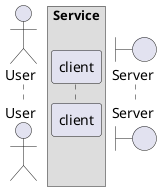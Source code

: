@startuml
actor User
box Service
participant client
end box
boundary Server
autonumber "<b>[000]"

@enduml